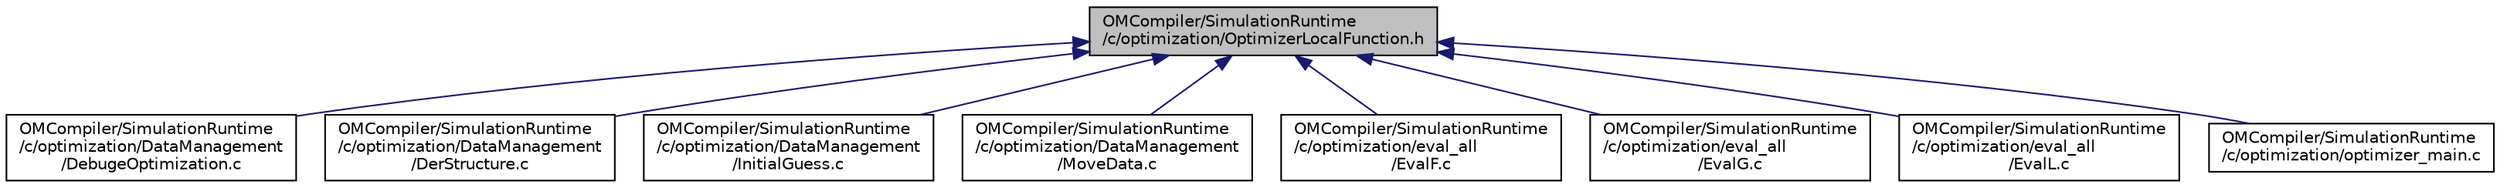 digraph "OMCompiler/SimulationRuntime/c/optimization/OptimizerLocalFunction.h"
{
  edge [fontname="Helvetica",fontsize="10",labelfontname="Helvetica",labelfontsize="10"];
  node [fontname="Helvetica",fontsize="10",shape=record];
  Node47 [label="OMCompiler/SimulationRuntime\l/c/optimization/OptimizerLocalFunction.h",height=0.2,width=0.4,color="black", fillcolor="grey75", style="filled", fontcolor="black"];
  Node47 -> Node48 [dir="back",color="midnightblue",fontsize="10",style="solid",fontname="Helvetica"];
  Node48 [label="OMCompiler/SimulationRuntime\l/c/optimization/DataManagement\l/DebugeOptimization.c",height=0.2,width=0.4,color="black", fillcolor="white", style="filled",URL="$df/dbb/_debuge_optimization_8c.html"];
  Node47 -> Node49 [dir="back",color="midnightblue",fontsize="10",style="solid",fontname="Helvetica"];
  Node49 [label="OMCompiler/SimulationRuntime\l/c/optimization/DataManagement\l/DerStructure.c",height=0.2,width=0.4,color="black", fillcolor="white", style="filled",URL="$d5/d21/_der_structure_8c.html"];
  Node47 -> Node50 [dir="back",color="midnightblue",fontsize="10",style="solid",fontname="Helvetica"];
  Node50 [label="OMCompiler/SimulationRuntime\l/c/optimization/DataManagement\l/InitialGuess.c",height=0.2,width=0.4,color="black", fillcolor="white", style="filled",URL="$de/ddc/_initial_guess_8c.html"];
  Node47 -> Node51 [dir="back",color="midnightblue",fontsize="10",style="solid",fontname="Helvetica"];
  Node51 [label="OMCompiler/SimulationRuntime\l/c/optimization/DataManagement\l/MoveData.c",height=0.2,width=0.4,color="black", fillcolor="white", style="filled",URL="$d7/d23/_move_data_8c.html"];
  Node47 -> Node52 [dir="back",color="midnightblue",fontsize="10",style="solid",fontname="Helvetica"];
  Node52 [label="OMCompiler/SimulationRuntime\l/c/optimization/eval_all\l/EvalF.c",height=0.2,width=0.4,color="black", fillcolor="white", style="filled",URL="$d7/d1b/_eval_f_8c.html"];
  Node47 -> Node53 [dir="back",color="midnightblue",fontsize="10",style="solid",fontname="Helvetica"];
  Node53 [label="OMCompiler/SimulationRuntime\l/c/optimization/eval_all\l/EvalG.c",height=0.2,width=0.4,color="black", fillcolor="white", style="filled",URL="$d1/d51/_eval_g_8c.html"];
  Node47 -> Node54 [dir="back",color="midnightblue",fontsize="10",style="solid",fontname="Helvetica"];
  Node54 [label="OMCompiler/SimulationRuntime\l/c/optimization/eval_all\l/EvalL.c",height=0.2,width=0.4,color="black", fillcolor="white", style="filled",URL="$d1/d11/_eval_l_8c.html"];
  Node47 -> Node55 [dir="back",color="midnightblue",fontsize="10",style="solid",fontname="Helvetica"];
  Node55 [label="OMCompiler/SimulationRuntime\l/c/optimization/optimizer_main.c",height=0.2,width=0.4,color="black", fillcolor="white", style="filled",URL="$d4/d93/optimizer__main_8c.html"];
}
